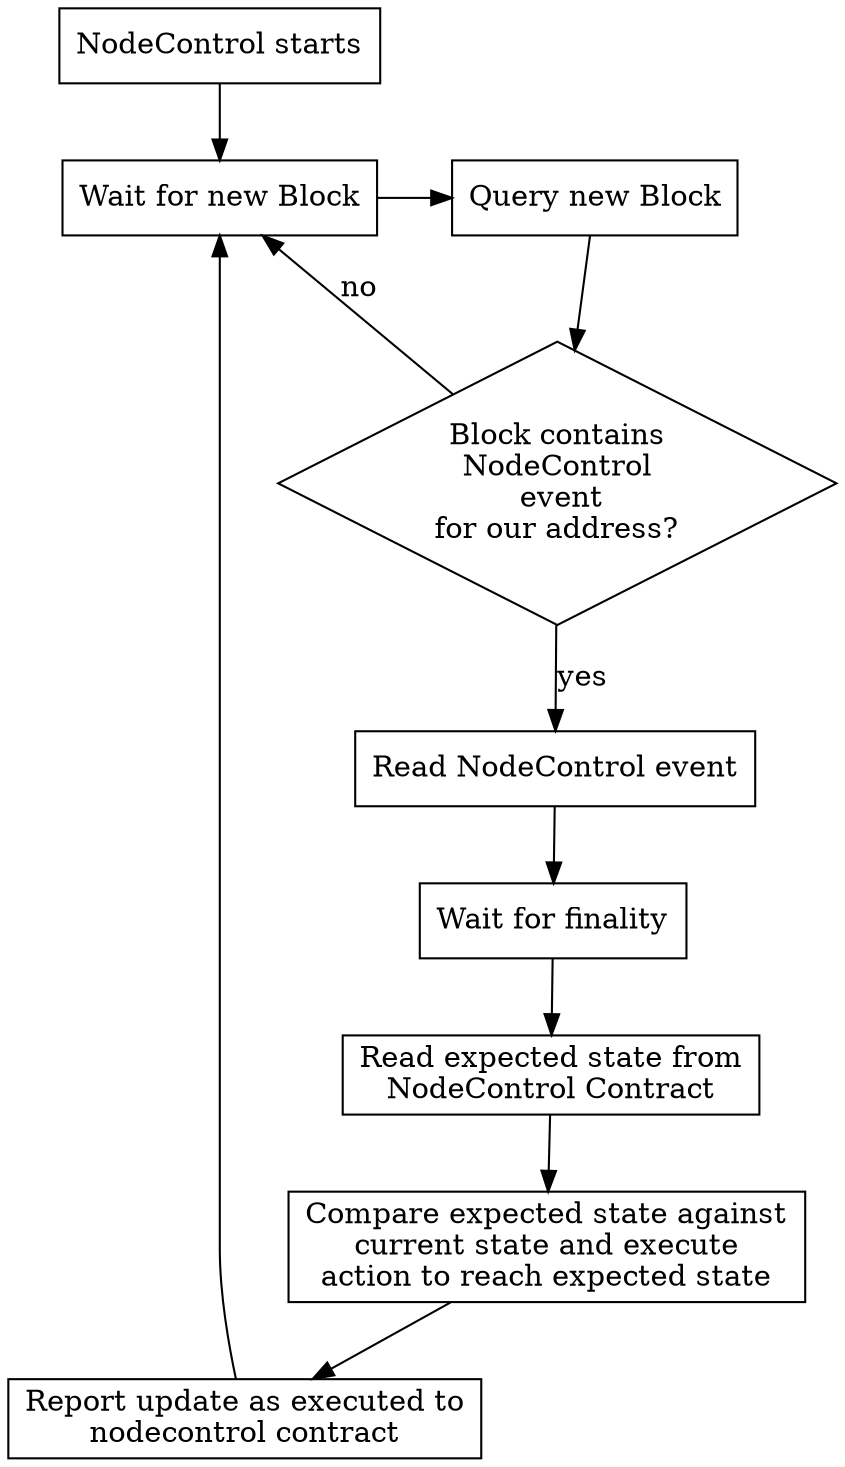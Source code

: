 digraph {
    
    start [shape=box,label="NodeControl starts"]
    listen [shape=box,label="Wait for new Block"]

    check [shape=box,label="Query new Block"]

    hasevent [shape=diamond, label="Block contains\nNodeControl\n event\nfor our address?"]
    geteventid [shape=box, label="Read NodeControl event"]
    waitfinal [shape=box, label="Wait for finality"]
    readinstruction [shape=box, label="Read expected state from\nNodeControl Contract"]
    execute [shape=box, label="Compare expected state against\ncurrent state and execute\naction to reach expected state"]
    reportdone [shape=box, label="Report update as executed to\nnodecontrol contract"]

    start -> listen -> check -> hasevent
    hasevent -> listen [label="no"]
    hasevent -> geteventid [label="yes"]

    geteventid -> waitfinal -> readinstruction -> execute -> reportdone -> listen
    

    {rank=same;listen check}

}
